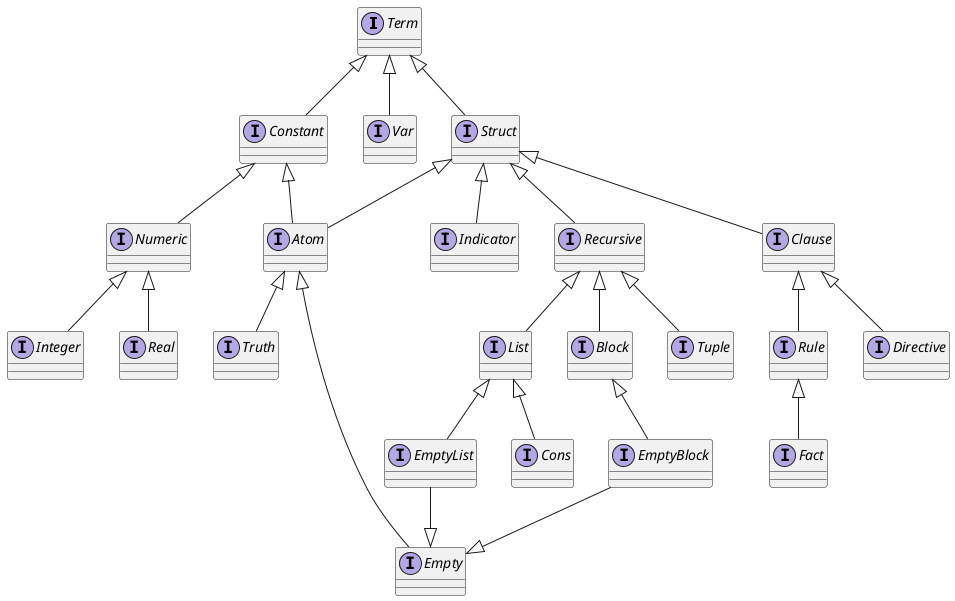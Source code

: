 @startuml
skinparam shadowing false

interface Term
interface Constant
interface Var
interface Struct
interface Numeric
interface Integer
interface Real
interface Atom
interface Truth
interface Indicator
interface Empty
interface EmptyBlock
interface EmptyList
interface Recursive
interface List
interface Cons
interface Block
interface Tuple

Term <|-down- Struct
Term <|-down- Constant
Term <|-down- Var

Constant <|-down- Numeric
Constant <|-down- Atom

Numeric <|-down- Real
Numeric <|-down- Integer

Struct <|-down- Atom
Struct <|-down- Recursive
Struct <|-down- Indicator

Recursive <|-down- List
Recursive <|-down- Tuple
Recursive <|-down- Block

Atom <|-down- Truth
Atom <|-down- Empty

Empty <|-up- EmptyList
Empty <|-up- EmptyBlock

List <|-down- EmptyList
List <|-down- Cons
Block <|-down- EmptyBlock

interface Clause
interface Rule
interface Directive
interface Fact
Struct <|-down- Clause
Clause <|-down- Rule
Clause <|-down- Directive
Rule <|-down- Fact
@enduml
